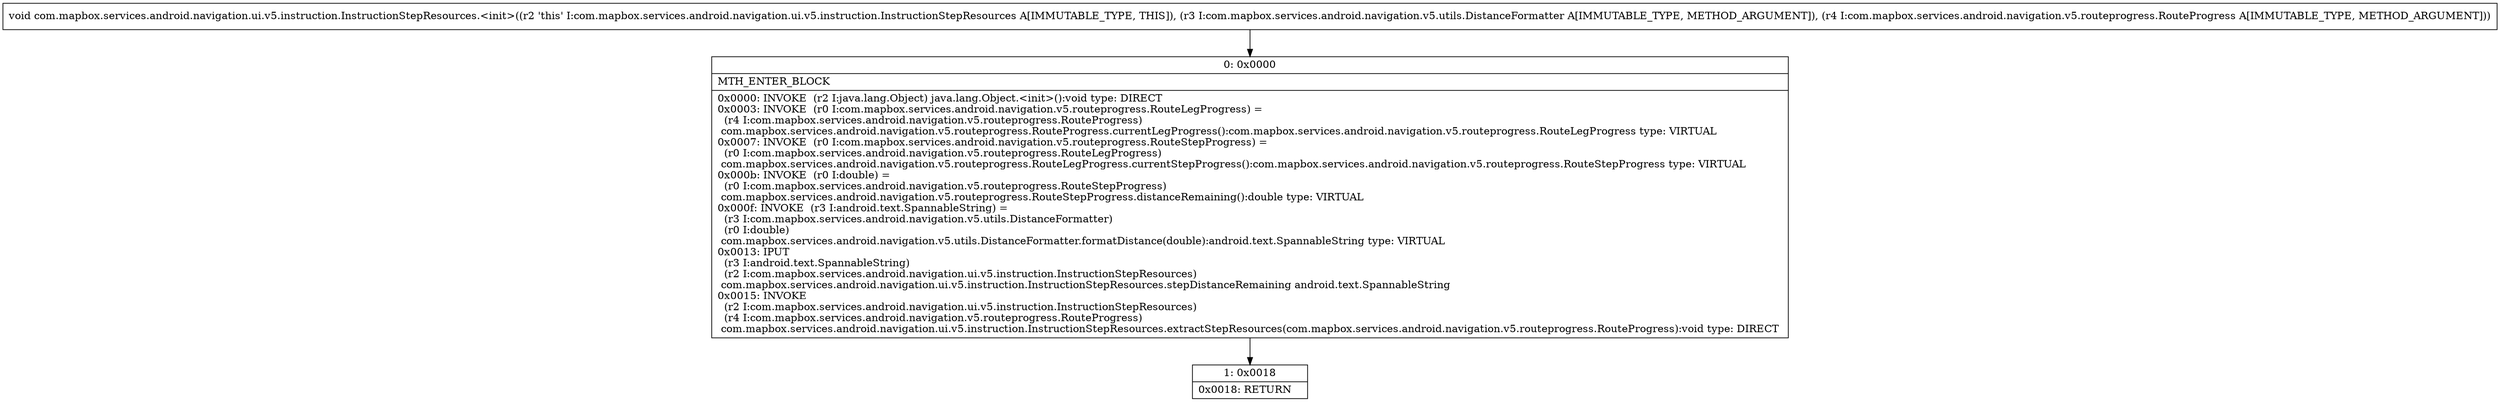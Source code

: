 digraph "CFG forcom.mapbox.services.android.navigation.ui.v5.instruction.InstructionStepResources.\<init\>(Lcom\/mapbox\/services\/android\/navigation\/v5\/utils\/DistanceFormatter;Lcom\/mapbox\/services\/android\/navigation\/v5\/routeprogress\/RouteProgress;)V" {
Node_0 [shape=record,label="{0\:\ 0x0000|MTH_ENTER_BLOCK\l|0x0000: INVOKE  (r2 I:java.lang.Object) java.lang.Object.\<init\>():void type: DIRECT \l0x0003: INVOKE  (r0 I:com.mapbox.services.android.navigation.v5.routeprogress.RouteLegProgress) = \l  (r4 I:com.mapbox.services.android.navigation.v5.routeprogress.RouteProgress)\l com.mapbox.services.android.navigation.v5.routeprogress.RouteProgress.currentLegProgress():com.mapbox.services.android.navigation.v5.routeprogress.RouteLegProgress type: VIRTUAL \l0x0007: INVOKE  (r0 I:com.mapbox.services.android.navigation.v5.routeprogress.RouteStepProgress) = \l  (r0 I:com.mapbox.services.android.navigation.v5.routeprogress.RouteLegProgress)\l com.mapbox.services.android.navigation.v5.routeprogress.RouteLegProgress.currentStepProgress():com.mapbox.services.android.navigation.v5.routeprogress.RouteStepProgress type: VIRTUAL \l0x000b: INVOKE  (r0 I:double) = \l  (r0 I:com.mapbox.services.android.navigation.v5.routeprogress.RouteStepProgress)\l com.mapbox.services.android.navigation.v5.routeprogress.RouteStepProgress.distanceRemaining():double type: VIRTUAL \l0x000f: INVOKE  (r3 I:android.text.SpannableString) = \l  (r3 I:com.mapbox.services.android.navigation.v5.utils.DistanceFormatter)\l  (r0 I:double)\l com.mapbox.services.android.navigation.v5.utils.DistanceFormatter.formatDistance(double):android.text.SpannableString type: VIRTUAL \l0x0013: IPUT  \l  (r3 I:android.text.SpannableString)\l  (r2 I:com.mapbox.services.android.navigation.ui.v5.instruction.InstructionStepResources)\l com.mapbox.services.android.navigation.ui.v5.instruction.InstructionStepResources.stepDistanceRemaining android.text.SpannableString \l0x0015: INVOKE  \l  (r2 I:com.mapbox.services.android.navigation.ui.v5.instruction.InstructionStepResources)\l  (r4 I:com.mapbox.services.android.navigation.v5.routeprogress.RouteProgress)\l com.mapbox.services.android.navigation.ui.v5.instruction.InstructionStepResources.extractStepResources(com.mapbox.services.android.navigation.v5.routeprogress.RouteProgress):void type: DIRECT \l}"];
Node_1 [shape=record,label="{1\:\ 0x0018|0x0018: RETURN   \l}"];
MethodNode[shape=record,label="{void com.mapbox.services.android.navigation.ui.v5.instruction.InstructionStepResources.\<init\>((r2 'this' I:com.mapbox.services.android.navigation.ui.v5.instruction.InstructionStepResources A[IMMUTABLE_TYPE, THIS]), (r3 I:com.mapbox.services.android.navigation.v5.utils.DistanceFormatter A[IMMUTABLE_TYPE, METHOD_ARGUMENT]), (r4 I:com.mapbox.services.android.navigation.v5.routeprogress.RouteProgress A[IMMUTABLE_TYPE, METHOD_ARGUMENT])) }"];
MethodNode -> Node_0;
Node_0 -> Node_1;
}

